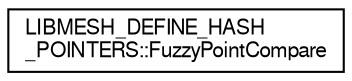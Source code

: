 digraph "Graphical Class Hierarchy"
{
  edge [fontname="FreeSans",fontsize="10",labelfontname="FreeSans",labelfontsize="10"];
  node [fontname="FreeSans",fontsize="10",shape=record];
  rankdir="LR";
  Node1 [label="LIBMESH_DEFINE_HASH\l_POINTERS::FuzzyPointCompare",height=0.2,width=0.4,color="black", fillcolor="white", style="filled",URL="$classLIBMESH__DEFINE__HASH__POINTERS_1_1FuzzyPointCompare.html"];
}
